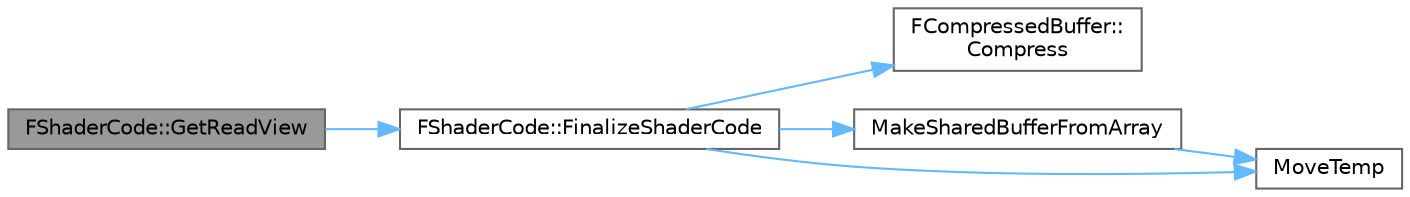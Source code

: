 digraph "FShaderCode::GetReadView"
{
 // INTERACTIVE_SVG=YES
 // LATEX_PDF_SIZE
  bgcolor="transparent";
  edge [fontname=Helvetica,fontsize=10,labelfontname=Helvetica,labelfontsize=10];
  node [fontname=Helvetica,fontsize=10,shape=box,height=0.2,width=0.4];
  rankdir="LR";
  Node1 [id="Node000001",label="FShaderCode::GetReadView",height=0.2,width=0.4,color="gray40", fillcolor="grey60", style="filled", fontcolor="black",tooltip=" "];
  Node1 -> Node2 [id="edge1_Node000001_Node000002",color="steelblue1",style="solid",tooltip=" "];
  Node2 [id="Node000002",label="FShaderCode::FinalizeShaderCode",height=0.2,width=0.4,color="grey40", fillcolor="white", style="filled",URL="$d4/d86/classFShaderCode.html#ad969888960f9148cd5bf08114ff7cf86",tooltip=" "];
  Node2 -> Node3 [id="edge2_Node000002_Node000003",color="steelblue1",style="solid",tooltip=" "];
  Node3 [id="Node000003",label="FCompressedBuffer::\lCompress",height=0.2,width=0.4,color="grey40", fillcolor="white", style="filled",URL="$d0/d95/classFCompressedBuffer.html#a773ec3f3af9cbb26f0e041d48cce2003",tooltip="Compress the buffer using a balanced level of compression."];
  Node2 -> Node4 [id="edge3_Node000002_Node000004",color="steelblue1",style="solid",tooltip=" "];
  Node4 [id="Node000004",label="MakeSharedBufferFromArray",height=0.2,width=0.4,color="grey40", fillcolor="white", style="filled",URL="$d8/d2c/SharedBuffer_8h.html#a34c6a23ca4a169dfd996fa805d24bd3c",tooltip="Construct a shared buffer by taking ownership of an array."];
  Node4 -> Node5 [id="edge4_Node000004_Node000005",color="steelblue1",style="solid",tooltip=" "];
  Node5 [id="Node000005",label="MoveTemp",height=0.2,width=0.4,color="grey40", fillcolor="white", style="filled",URL="$d4/d24/UnrealTemplate_8h.html#ad5e6c049aeb9c9115fec514ba581dbb6",tooltip="MoveTemp will cast a reference to an rvalue reference."];
  Node2 -> Node5 [id="edge5_Node000002_Node000005",color="steelblue1",style="solid",tooltip=" "];
}
